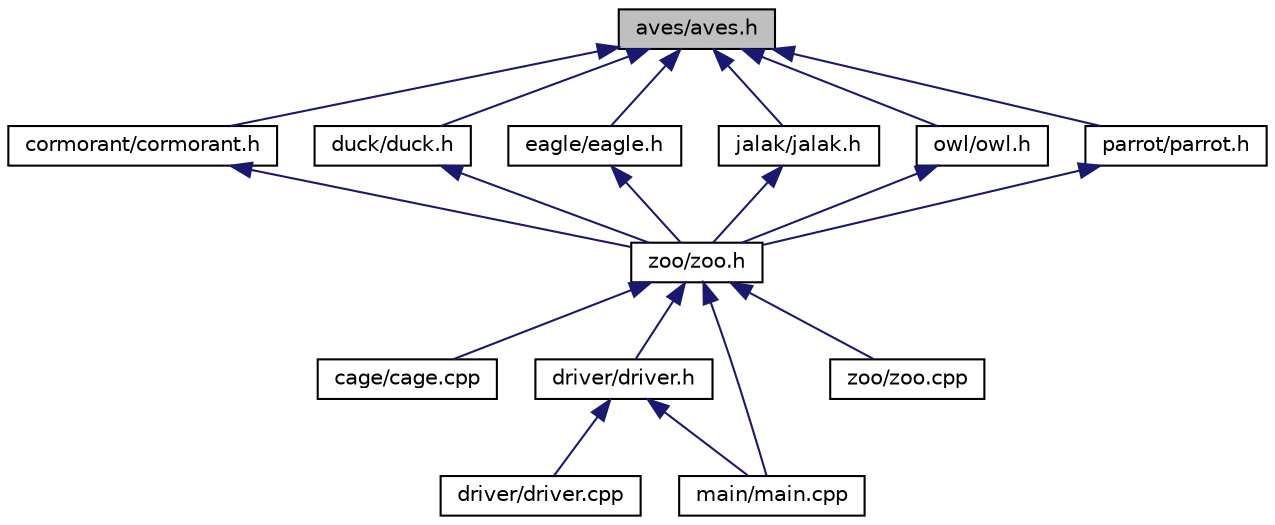 digraph "aves/aves.h"
{
  edge [fontname="Helvetica",fontsize="10",labelfontname="Helvetica",labelfontsize="10"];
  node [fontname="Helvetica",fontsize="10",shape=record];
  Node1 [label="aves/aves.h",height=0.2,width=0.4,color="black", fillcolor="grey75", style="filled", fontcolor="black"];
  Node1 -> Node2 [dir="back",color="midnightblue",fontsize="10",style="solid",fontname="Helvetica"];
  Node2 [label="cormorant/cormorant.h",height=0.2,width=0.4,color="black", fillcolor="white", style="filled",URL="$cormorant_8h.html"];
  Node2 -> Node3 [dir="back",color="midnightblue",fontsize="10",style="solid",fontname="Helvetica"];
  Node3 [label="zoo/zoo.h",height=0.2,width=0.4,color="black", fillcolor="white", style="filled",URL="$zoo_8h.html"];
  Node3 -> Node4 [dir="back",color="midnightblue",fontsize="10",style="solid",fontname="Helvetica"];
  Node4 [label="cage/cage.cpp",height=0.2,width=0.4,color="black", fillcolor="white", style="filled",URL="$cage_8cpp.html"];
  Node3 -> Node5 [dir="back",color="midnightblue",fontsize="10",style="solid",fontname="Helvetica"];
  Node5 [label="driver/driver.h",height=0.2,width=0.4,color="black", fillcolor="white", style="filled",URL="$driver_8h.html"];
  Node5 -> Node6 [dir="back",color="midnightblue",fontsize="10",style="solid",fontname="Helvetica"];
  Node6 [label="driver/driver.cpp",height=0.2,width=0.4,color="black", fillcolor="white", style="filled",URL="$driver_8cpp.html"];
  Node5 -> Node7 [dir="back",color="midnightblue",fontsize="10",style="solid",fontname="Helvetica"];
  Node7 [label="main/main.cpp",height=0.2,width=0.4,color="black", fillcolor="white", style="filled",URL="$main_8cpp.html"];
  Node3 -> Node7 [dir="back",color="midnightblue",fontsize="10",style="solid",fontname="Helvetica"];
  Node3 -> Node8 [dir="back",color="midnightblue",fontsize="10",style="solid",fontname="Helvetica"];
  Node8 [label="zoo/zoo.cpp",height=0.2,width=0.4,color="black", fillcolor="white", style="filled",URL="$zoo_8cpp.html"];
  Node1 -> Node9 [dir="back",color="midnightblue",fontsize="10",style="solid",fontname="Helvetica"];
  Node9 [label="duck/duck.h",height=0.2,width=0.4,color="black", fillcolor="white", style="filled",URL="$duck_8h.html"];
  Node9 -> Node3 [dir="back",color="midnightblue",fontsize="10",style="solid",fontname="Helvetica"];
  Node1 -> Node10 [dir="back",color="midnightblue",fontsize="10",style="solid",fontname="Helvetica"];
  Node10 [label="eagle/eagle.h",height=0.2,width=0.4,color="black", fillcolor="white", style="filled",URL="$eagle_8h.html"];
  Node10 -> Node3 [dir="back",color="midnightblue",fontsize="10",style="solid",fontname="Helvetica"];
  Node1 -> Node11 [dir="back",color="midnightblue",fontsize="10",style="solid",fontname="Helvetica"];
  Node11 [label="jalak/jalak.h",height=0.2,width=0.4,color="black", fillcolor="white", style="filled",URL="$jalak_8h.html"];
  Node11 -> Node3 [dir="back",color="midnightblue",fontsize="10",style="solid",fontname="Helvetica"];
  Node1 -> Node12 [dir="back",color="midnightblue",fontsize="10",style="solid",fontname="Helvetica"];
  Node12 [label="owl/owl.h",height=0.2,width=0.4,color="black", fillcolor="white", style="filled",URL="$owl_8h.html"];
  Node12 -> Node3 [dir="back",color="midnightblue",fontsize="10",style="solid",fontname="Helvetica"];
  Node1 -> Node13 [dir="back",color="midnightblue",fontsize="10",style="solid",fontname="Helvetica"];
  Node13 [label="parrot/parrot.h",height=0.2,width=0.4,color="black", fillcolor="white", style="filled",URL="$parrot_8h.html"];
  Node13 -> Node3 [dir="back",color="midnightblue",fontsize="10",style="solid",fontname="Helvetica"];
}
